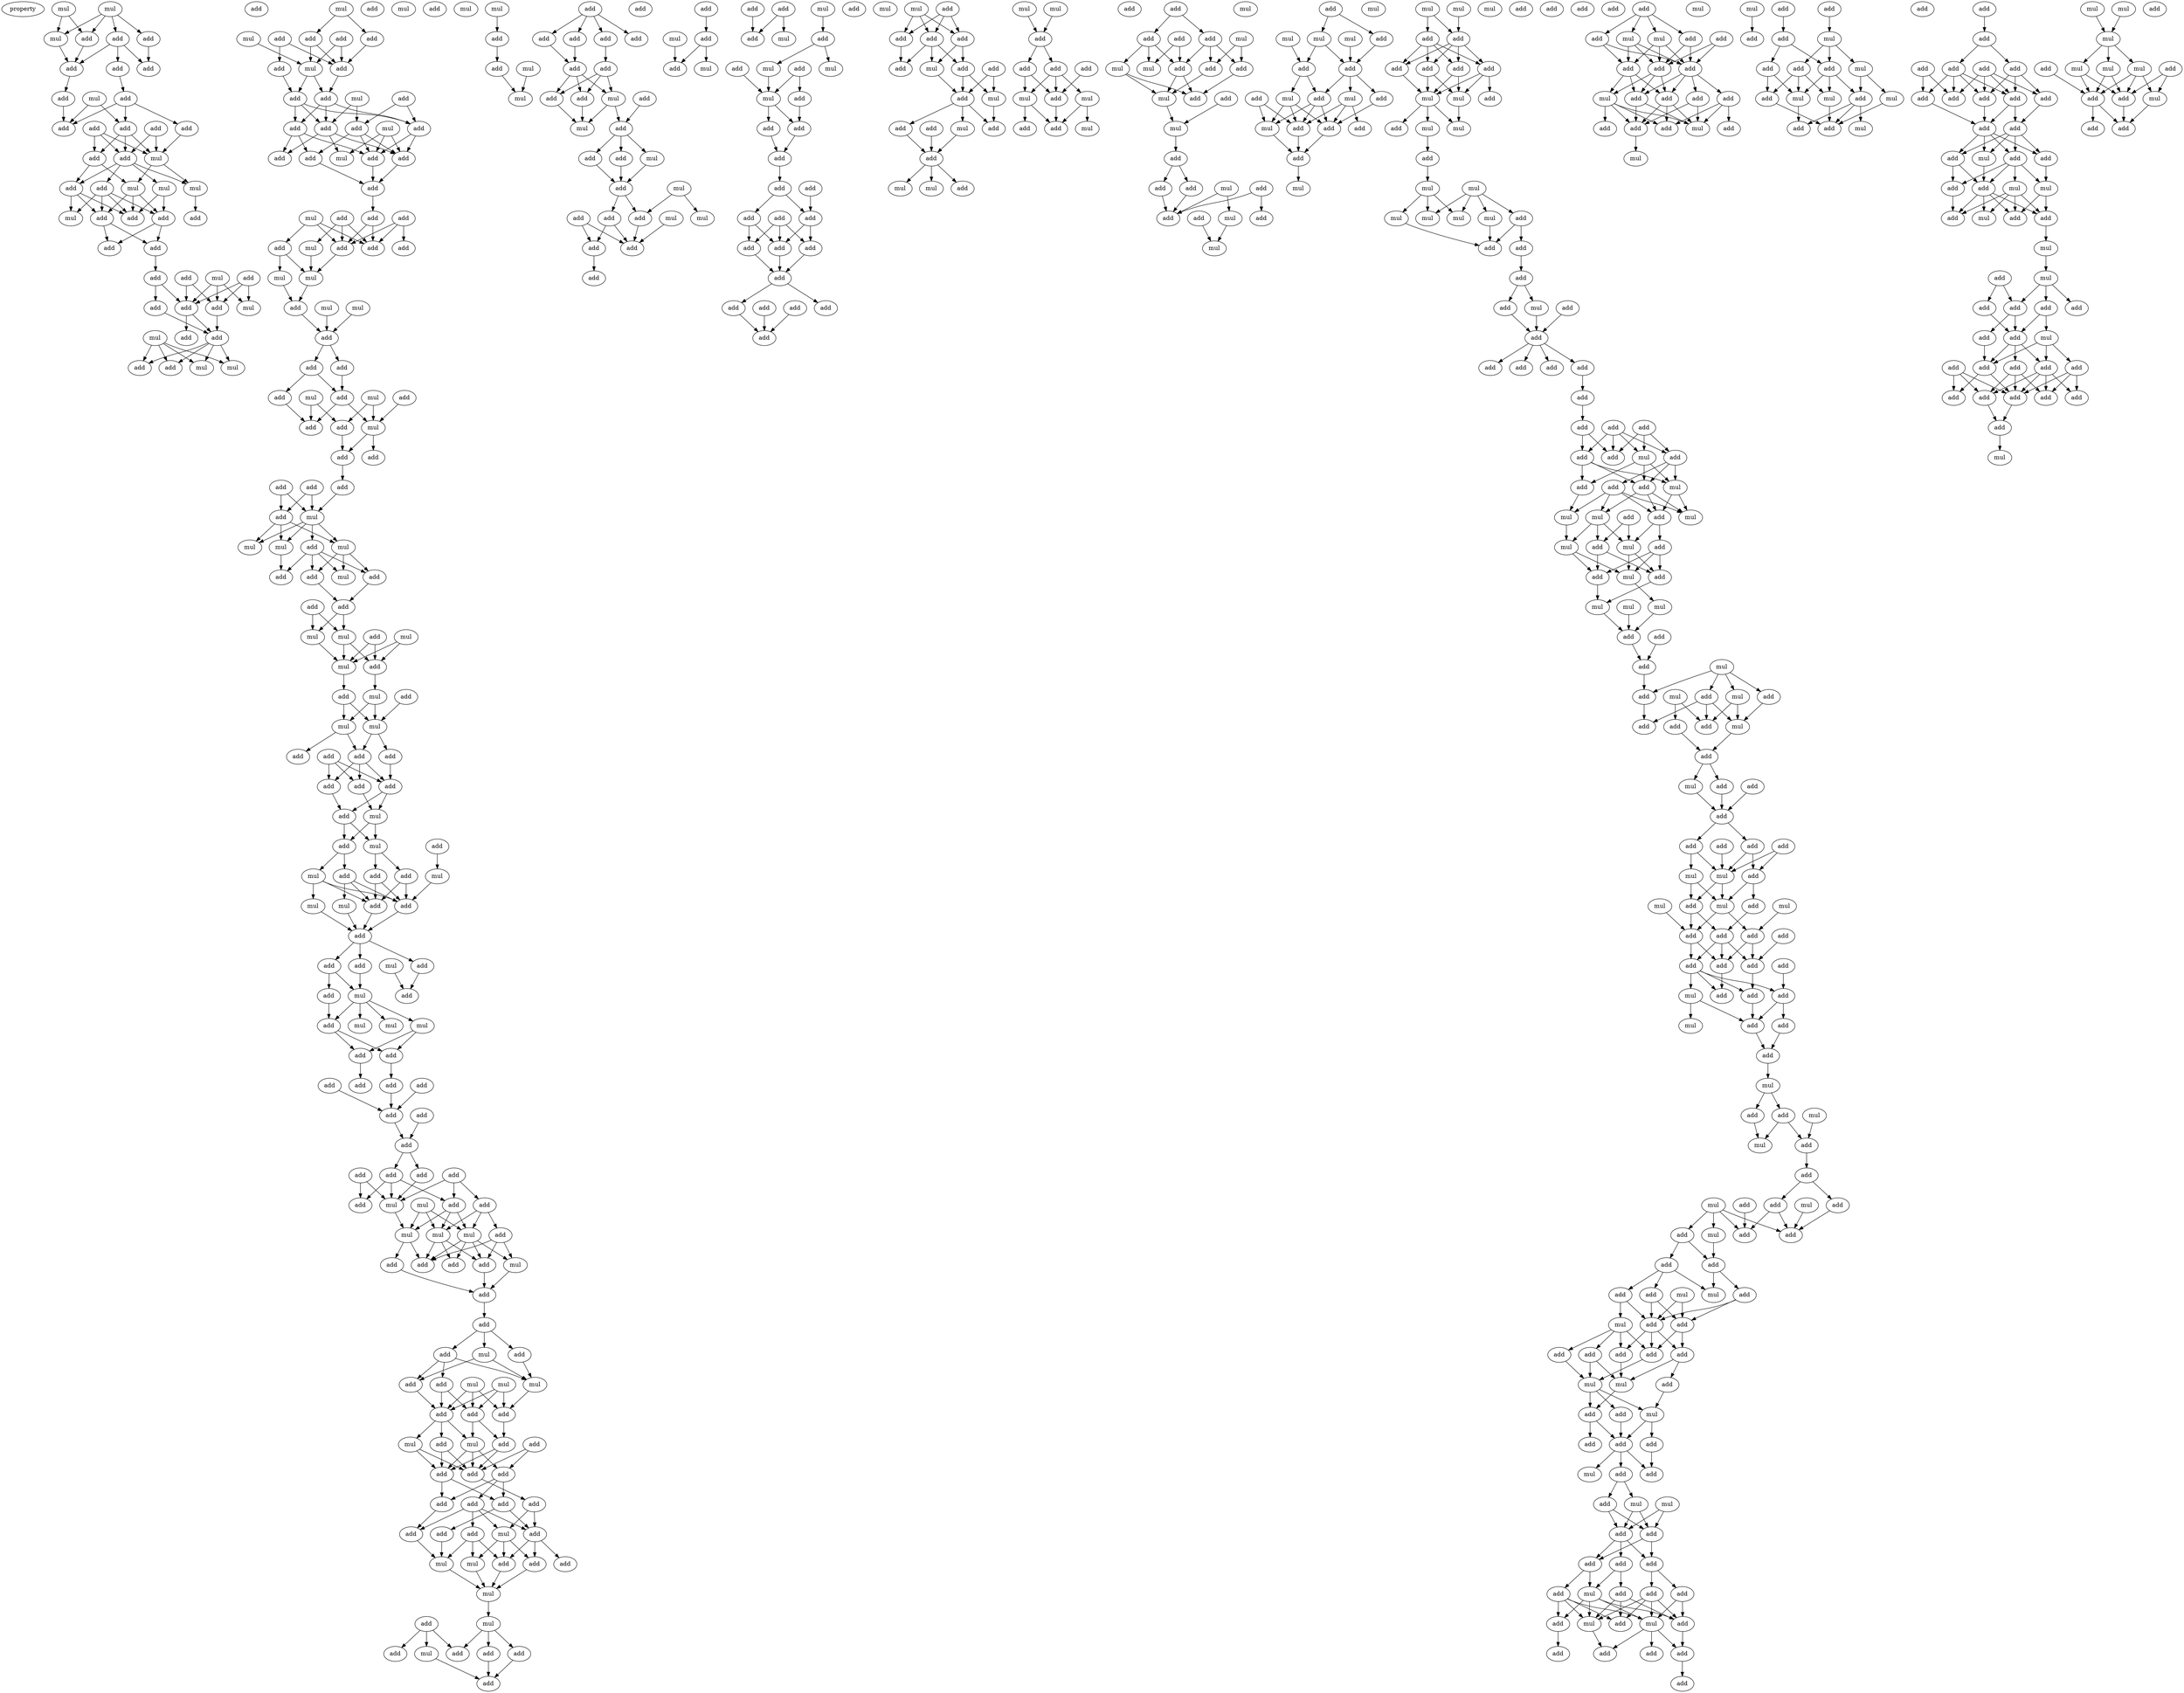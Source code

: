 digraph {
    node [fontcolor=black]
    property [mul=2,lf=1.4]
    0 [ label = mul ];
    1 [ label = mul ];
    2 [ label = add ];
    3 [ label = add ];
    4 [ label = mul ];
    5 [ label = add ];
    6 [ label = add ];
    7 [ label = add ];
    8 [ label = add ];
    9 [ label = add ];
    10 [ label = mul ];
    11 [ label = add ];
    12 [ label = add ];
    13 [ label = add ];
    14 [ label = add ];
    15 [ label = add ];
    16 [ label = add ];
    17 [ label = add ];
    18 [ label = mul ];
    19 [ label = add ];
    20 [ label = add ];
    21 [ label = mul ];
    22 [ label = mul ];
    23 [ label = mul ];
    24 [ label = add ];
    25 [ label = add ];
    26 [ label = add ];
    27 [ label = add ];
    28 [ label = mul ];
    29 [ label = add ];
    30 [ label = add ];
    31 [ label = add ];
    32 [ label = add ];
    33 [ label = add ];
    34 [ label = add ];
    35 [ label = add ];
    36 [ label = mul ];
    37 [ label = add ];
    38 [ label = add ];
    39 [ label = mul ];
    40 [ label = add ];
    41 [ label = mul ];
    42 [ label = add ];
    43 [ label = add ];
    44 [ label = mul ];
    45 [ label = add ];
    46 [ label = add ];
    47 [ label = mul ];
    48 [ label = mul ];
    49 [ label = mul ];
    50 [ label = add ];
    51 [ label = add ];
    52 [ label = add ];
    53 [ label = add ];
    54 [ label = add ];
    55 [ label = add ];
    56 [ label = mul ];
    57 [ label = add ];
    58 [ label = add ];
    59 [ label = mul ];
    60 [ label = add ];
    61 [ label = add ];
    62 [ label = add ];
    63 [ label = mul ];
    64 [ label = add ];
    65 [ label = add ];
    66 [ label = mul ];
    67 [ label = add ];
    68 [ label = add ];
    69 [ label = add ];
    70 [ label = add ];
    71 [ label = add ];
    72 [ label = mul ];
    73 [ label = add ];
    74 [ label = add ];
    75 [ label = add ];
    76 [ label = add ];
    77 [ label = add ];
    78 [ label = mul ];
    79 [ label = add ];
    80 [ label = add ];
    81 [ label = mul ];
    82 [ label = mul ];
    83 [ label = add ];
    84 [ label = add ];
    85 [ label = mul ];
    86 [ label = mul ];
    87 [ label = add ];
    88 [ label = add ];
    89 [ label = add ];
    90 [ label = add ];
    91 [ label = add ];
    92 [ label = mul ];
    93 [ label = add ];
    94 [ label = mul ];
    95 [ label = add ];
    96 [ label = add ];
    97 [ label = mul ];
    98 [ label = add ];
    99 [ label = add ];
    100 [ label = add ];
    101 [ label = add ];
    102 [ label = add ];
    103 [ label = add ];
    104 [ label = mul ];
    105 [ label = mul ];
    106 [ label = add ];
    107 [ label = mul ];
    108 [ label = mul ];
    109 [ label = add ];
    110 [ label = mul ];
    111 [ label = add ];
    112 [ label = add ];
    113 [ label = add ];
    114 [ label = mul ];
    115 [ label = add ];
    116 [ label = mul ];
    117 [ label = add ];
    118 [ label = mul ];
    119 [ label = mul ];
    120 [ label = mul ];
    121 [ label = add ];
    122 [ label = mul ];
    123 [ label = add ];
    124 [ label = add ];
    125 [ label = add ];
    126 [ label = mul ];
    127 [ label = mul ];
    128 [ label = add ];
    129 [ label = add ];
    130 [ label = add ];
    131 [ label = add ];
    132 [ label = add ];
    133 [ label = add ];
    134 [ label = add ];
    135 [ label = mul ];
    136 [ label = add ];
    137 [ label = add ];
    138 [ label = mul ];
    139 [ label = add ];
    140 [ label = add ];
    141 [ label = mul ];
    142 [ label = add ];
    143 [ label = mul ];
    144 [ label = add ];
    145 [ label = add ];
    146 [ label = mul ];
    147 [ label = add ];
    148 [ label = mul ];
    149 [ label = add ];
    150 [ label = mul ];
    151 [ label = add ];
    152 [ label = add ];
    153 [ label = add ];
    154 [ label = add ];
    155 [ label = add ];
    156 [ label = mul ];
    157 [ label = add ];
    158 [ label = mul ];
    159 [ label = mul ];
    160 [ label = mul ];
    161 [ label = add ];
    162 [ label = add ];
    163 [ label = add ];
    164 [ label = add ];
    165 [ label = add ];
    166 [ label = add ];
    167 [ label = add ];
    168 [ label = add ];
    169 [ label = add ];
    170 [ label = add ];
    171 [ label = add ];
    172 [ label = add ];
    173 [ label = add ];
    174 [ label = add ];
    175 [ label = mul ];
    176 [ label = mul ];
    177 [ label = add ];
    178 [ label = add ];
    179 [ label = mul ];
    180 [ label = add ];
    181 [ label = mul ];
    182 [ label = mul ];
    183 [ label = add ];
    184 [ label = add ];
    185 [ label = mul ];
    186 [ label = add ];
    187 [ label = add ];
    188 [ label = mul ];
    189 [ label = add ];
    190 [ label = add ];
    191 [ label = add ];
    192 [ label = add ];
    193 [ label = mul ];
    194 [ label = add ];
    195 [ label = mul ];
    196 [ label = add ];
    197 [ label = mul ];
    198 [ label = mul ];
    199 [ label = add ];
    200 [ label = add ];
    201 [ label = add ];
    202 [ label = add ];
    203 [ label = mul ];
    204 [ label = mul ];
    205 [ label = add ];
    206 [ label = add ];
    207 [ label = add ];
    208 [ label = add ];
    209 [ label = add ];
    210 [ label = add ];
    211 [ label = add ];
    212 [ label = add ];
    213 [ label = add ];
    214 [ label = add ];
    215 [ label = mul ];
    216 [ label = add ];
    217 [ label = add ];
    218 [ label = add ];
    219 [ label = add ];
    220 [ label = add ];
    221 [ label = mul ];
    222 [ label = add ];
    223 [ label = mul ];
    224 [ label = mul ];
    225 [ label = mul ];
    226 [ label = add ];
    227 [ label = add ];
    228 [ label = mul ];
    229 [ label = add ];
    230 [ label = add ];
    231 [ label = add ];
    232 [ label = add ];
    233 [ label = mul ];
    234 [ label = add ];
    235 [ label = mul ];
    236 [ label = add ];
    237 [ label = mul ];
    238 [ label = add ];
    239 [ label = add ];
    240 [ label = add ];
    241 [ label = add ];
    242 [ label = add ];
    243 [ label = add ];
    244 [ label = add ];
    245 [ label = add ];
    246 [ label = add ];
    247 [ label = add ];
    248 [ label = add ];
    249 [ label = mul ];
    250 [ label = add ];
    251 [ label = mul ];
    252 [ label = add ];
    253 [ label = add ];
    254 [ label = mul ];
    255 [ label = mul ];
    256 [ label = add ];
    257 [ label = add ];
    258 [ label = add ];
    259 [ label = add ];
    260 [ label = mul ];
    261 [ label = mul ];
    262 [ label = add ];
    263 [ label = add ];
    264 [ label = add ];
    265 [ label = add ];
    266 [ label = add ];
    267 [ label = add ];
    268 [ label = add ];
    269 [ label = mul ];
    270 [ label = mul ];
    271 [ label = add ];
    272 [ label = add ];
    273 [ label = mul ];
    274 [ label = mul ];
    275 [ label = add ];
    276 [ label = add ];
    277 [ label = mul ];
    278 [ label = mul ];
    279 [ label = add ];
    280 [ label = mul ];
    281 [ label = add ];
    282 [ label = add ];
    283 [ label = add ];
    284 [ label = add ];
    285 [ label = add ];
    286 [ label = add ];
    287 [ label = add ];
    288 [ label = add ];
    289 [ label = add ];
    290 [ label = add ];
    291 [ label = add ];
    292 [ label = add ];
    293 [ label = add ];
    294 [ label = add ];
    295 [ label = mul ];
    296 [ label = add ];
    297 [ label = add ];
    298 [ label = add ];
    299 [ label = add ];
    300 [ label = add ];
    301 [ label = mul ];
    302 [ label = add ];
    303 [ label = add ];
    304 [ label = add ];
    305 [ label = add ];
    306 [ label = add ];
    307 [ label = add ];
    308 [ label = mul ];
    309 [ label = add ];
    310 [ label = add ];
    311 [ label = mul ];
    312 [ label = add ];
    313 [ label = add ];
    314 [ label = mul ];
    315 [ label = add ];
    316 [ label = add ];
    317 [ label = mul ];
    318 [ label = mul ];
    319 [ label = mul ];
    320 [ label = mul ];
    321 [ label = add ];
    322 [ label = add ];
    323 [ label = add ];
    324 [ label = add ];
    325 [ label = add ];
    326 [ label = add ];
    327 [ label = add ];
    328 [ label = mul ];
    329 [ label = mul ];
    330 [ label = add ];
    331 [ label = add ];
    332 [ label = mul ];
    333 [ label = add ];
    334 [ label = add ];
    335 [ label = mul ];
    336 [ label = add ];
    337 [ label = add ];
    338 [ label = mul ];
    339 [ label = add ];
    340 [ label = add ];
    341 [ label = add ];
    342 [ label = mul ];
    343 [ label = mul ];
    344 [ label = add ];
    345 [ label = add ];
    346 [ label = mul ];
    347 [ label = add ];
    348 [ label = mul ];
    349 [ label = add ];
    350 [ label = add ];
    351 [ label = add ];
    352 [ label = add ];
    353 [ label = add ];
    354 [ label = add ];
    355 [ label = mul ];
    356 [ label = mul ];
    357 [ label = mul ];
    358 [ label = add ];
    359 [ label = mul ];
    360 [ label = mul ];
    361 [ label = add ];
    362 [ label = mul ];
    363 [ label = add ];
    364 [ label = add ];
    365 [ label = add ];
    366 [ label = mul ];
    367 [ label = mul ];
    368 [ label = add ];
    369 [ label = add ];
    370 [ label = add ];
    371 [ label = mul ];
    372 [ label = add ];
    373 [ label = add ];
    374 [ label = mul ];
    375 [ label = add ];
    376 [ label = mul ];
    377 [ label = mul ];
    378 [ label = mul ];
    379 [ label = add ];
    380 [ label = add ];
    381 [ label = add ];
    382 [ label = add ];
    383 [ label = add ];
    384 [ label = add ];
    385 [ label = mul ];
    386 [ label = add ];
    387 [ label = mul ];
    388 [ label = mul ];
    389 [ label = mul ];
    390 [ label = add ];
    391 [ label = mul ];
    392 [ label = add ];
    393 [ label = mul ];
    394 [ label = mul ];
    395 [ label = mul ];
    396 [ label = add ];
    397 [ label = mul ];
    398 [ label = mul ];
    399 [ label = mul ];
    400 [ label = add ];
    401 [ label = add ];
    402 [ label = add ];
    403 [ label = mul ];
    404 [ label = add ];
    405 [ label = add ];
    406 [ label = add ];
    407 [ label = add ];
    408 [ label = add ];
    409 [ label = add ];
    410 [ label = add ];
    411 [ label = add ];
    412 [ label = add ];
    413 [ label = add ];
    414 [ label = add ];
    415 [ label = add ];
    416 [ label = mul ];
    417 [ label = add ];
    418 [ label = add ];
    419 [ label = add ];
    420 [ label = add ];
    421 [ label = mul ];
    422 [ label = add ];
    423 [ label = add ];
    424 [ label = add ];
    425 [ label = add ];
    426 [ label = mul ];
    427 [ label = mul ];
    428 [ label = mul ];
    429 [ label = add ];
    430 [ label = add ];
    431 [ label = mul ];
    432 [ label = mul ];
    433 [ label = add ];
    434 [ label = add ];
    435 [ label = mul ];
    436 [ label = mul ];
    437 [ label = mul ];
    438 [ label = mul ];
    439 [ label = add ];
    440 [ label = add ];
    441 [ label = mul ];
    442 [ label = add ];
    443 [ label = mul ];
    444 [ label = add ];
    445 [ label = mul ];
    446 [ label = add ];
    447 [ label = add ];
    448 [ label = add ];
    449 [ label = add ];
    450 [ label = add ];
    451 [ label = add ];
    452 [ label = mul ];
    453 [ label = add ];
    454 [ label = add ];
    455 [ label = mul ];
    456 [ label = add ];
    457 [ label = add ];
    458 [ label = add ];
    459 [ label = add ];
    460 [ label = add ];
    461 [ label = add ];
    462 [ label = add ];
    463 [ label = add ];
    464 [ label = mul ];
    465 [ label = mul ];
    466 [ label = mul ];
    467 [ label = mul ];
    468 [ label = mul ];
    469 [ label = add ];
    470 [ label = add ];
    471 [ label = add ];
    472 [ label = add ];
    473 [ label = add ];
    474 [ label = add ];
    475 [ label = add ];
    476 [ label = add ];
    477 [ label = add ];
    478 [ label = add ];
    479 [ label = add ];
    480 [ label = add ];
    481 [ label = add ];
    482 [ label = mul ];
    483 [ label = mul ];
    484 [ label = add ];
    485 [ label = add ];
    486 [ label = add ];
    487 [ label = add ];
    488 [ label = mul ];
    489 [ label = mul ];
    490 [ label = add ];
    491 [ label = add ];
    492 [ label = mul ];
    493 [ label = add ];
    494 [ label = add ];
    495 [ label = mul ];
    496 [ label = add ];
    497 [ label = add ];
    498 [ label = mul ];
    499 [ label = add ];
    500 [ label = mul ];
    501 [ label = add ];
    502 [ label = add ];
    503 [ label = add ];
    504 [ label = add ];
    505 [ label = add ];
    506 [ label = add ];
    507 [ label = mul ];
    508 [ label = mul ];
    509 [ label = add ];
    510 [ label = add ];
    511 [ label = mul ];
    512 [ label = add ];
    513 [ label = add ];
    514 [ label = add ];
    515 [ label = add ];
    516 [ label = add ];
    517 [ label = add ];
    518 [ label = add ];
    519 [ label = mul ];
    520 [ label = mul ];
    521 [ label = add ];
    522 [ label = mul ];
    523 [ label = add ];
    524 [ label = add ];
    525 [ label = add ];
    526 [ label = add ];
    527 [ label = add ];
    528 [ label = mul ];
    529 [ label = add ];
    530 [ label = add ];
    531 [ label = add ];
    532 [ label = mul ];
    533 [ label = mul ];
    534 [ label = add ];
    535 [ label = add ];
    536 [ label = add ];
    537 [ label = add ];
    538 [ label = add ];
    539 [ label = add ];
    540 [ label = mul ];
    541 [ label = add ];
    542 [ label = add ];
    543 [ label = add ];
    544 [ label = add ];
    545 [ label = mul ];
    546 [ label = add ];
    547 [ label = mul ];
    548 [ label = add ];
    549 [ label = add ];
    550 [ label = add ];
    551 [ label = add ];
    552 [ label = add ];
    553 [ label = add ];
    554 [ label = add ];
    555 [ label = add ];
    556 [ label = mul ];
    557 [ label = add ];
    558 [ label = mul ];
    559 [ label = add ];
    560 [ label = add ];
    561 [ label = add ];
    562 [ label = add ];
    563 [ label = mul ];
    564 [ label = add ];
    565 [ label = add ];
    566 [ label = add ];
    567 [ label = add ];
    568 [ label = add ];
    569 [ label = add ];
    570 [ label = mul ];
    571 [ label = add ];
    572 [ label = add ];
    573 [ label = mul ];
    574 [ label = mul ];
    575 [ label = mul ];
    576 [ label = add ];
    577 [ label = add ];
    578 [ label = add ];
    579 [ label = add ];
    580 [ label = mul ];
    581 [ label = add ];
    582 [ label = add ];
    583 [ label = add ];
    584 [ label = add ];
    585 [ label = mul ];
    586 [ label = mul ];
    587 [ label = add ];
    588 [ label = add ];
    589 [ label = mul ];
    590 [ label = mul ];
    591 [ label = add ];
    592 [ label = add ];
    593 [ label = mul ];
    594 [ label = add ];
    595 [ label = add ];
    596 [ label = add ];
    597 [ label = add ];
    598 [ label = add ];
    599 [ label = add ];
    600 [ label = add ];
    601 [ label = add ];
    602 [ label = add ];
    603 [ label = add ];
    604 [ label = add ];
    605 [ label = add ];
    606 [ label = add ];
    607 [ label = mul ];
    608 [ label = add ];
    609 [ label = add ];
    610 [ label = add ];
    611 [ label = add ];
    612 [ label = mul ];
    613 [ label = add ];
    614 [ label = mul ];
    615 [ label = mul ];
    616 [ label = add ];
    617 [ label = add ];
    618 [ label = add ];
    619 [ label = mul ];
    620 [ label = mul ];
    621 [ label = add ];
    622 [ label = add ];
    623 [ label = add ];
    624 [ label = add ];
    625 [ label = add ];
    626 [ label = add ];
    627 [ label = add ];
    628 [ label = mul ];
    629 [ label = add ];
    630 [ label = add ];
    631 [ label = add ];
    632 [ label = add ];
    633 [ label = add ];
    634 [ label = add ];
    635 [ label = add ];
    636 [ label = add ];
    637 [ label = add ];
    638 [ label = add ];
    639 [ label = add ];
    640 [ label = mul ];
    641 [ label = add ];
    642 [ label = mul ];
    643 [ label = mul ];
    644 [ label = mul ];
    645 [ label = mul ];
    646 [ label = mul ];
    647 [ label = add ];
    648 [ label = mul ];
    649 [ label = add ];
    650 [ label = mul ];
    651 [ label = add ];
    652 [ label = add ];
    653 [ label = add ];
    654 [ label = add ];
    0 -> 2 [ name = 0 ];
    0 -> 3 [ name = 1 ];
    0 -> 4 [ name = 2 ];
    0 -> 5 [ name = 3 ];
    1 -> 2 [ name = 4 ];
    1 -> 4 [ name = 5 ];
    2 -> 6 [ name = 6 ];
    3 -> 6 [ name = 7 ];
    3 -> 7 [ name = 8 ];
    3 -> 8 [ name = 9 ];
    4 -> 6 [ name = 10 ];
    5 -> 7 [ name = 11 ];
    6 -> 11 [ name = 12 ];
    8 -> 12 [ name = 13 ];
    10 -> 14 [ name = 14 ];
    10 -> 15 [ name = 15 ];
    11 -> 15 [ name = 16 ];
    12 -> 14 [ name = 17 ];
    12 -> 15 [ name = 18 ];
    12 -> 16 [ name = 19 ];
    13 -> 18 [ name = 20 ];
    13 -> 19 [ name = 21 ];
    13 -> 20 [ name = 22 ];
    14 -> 18 [ name = 23 ];
    14 -> 19 [ name = 24 ];
    14 -> 20 [ name = 25 ];
    16 -> 18 [ name = 26 ];
    17 -> 18 [ name = 27 ];
    17 -> 19 [ name = 28 ];
    18 -> 22 [ name = 29 ];
    18 -> 23 [ name = 30 ];
    19 -> 21 [ name = 31 ];
    19 -> 23 [ name = 32 ];
    19 -> 24 [ name = 33 ];
    19 -> 25 [ name = 34 ];
    20 -> 22 [ name = 35 ];
    20 -> 25 [ name = 36 ];
    21 -> 27 [ name = 37 ];
    21 -> 29 [ name = 38 ];
    22 -> 27 [ name = 39 ];
    22 -> 29 [ name = 40 ];
    22 -> 30 [ name = 41 ];
    23 -> 26 [ name = 42 ];
    24 -> 27 [ name = 43 ];
    24 -> 28 [ name = 44 ];
    24 -> 29 [ name = 45 ];
    24 -> 30 [ name = 46 ];
    25 -> 27 [ name = 47 ];
    25 -> 28 [ name = 48 ];
    25 -> 30 [ name = 49 ];
    29 -> 31 [ name = 50 ];
    29 -> 32 [ name = 51 ];
    30 -> 31 [ name = 52 ];
    30 -> 32 [ name = 53 ];
    31 -> 35 [ name = 54 ];
    33 -> 37 [ name = 55 ];
    33 -> 40 [ name = 56 ];
    34 -> 37 [ name = 57 ];
    34 -> 39 [ name = 58 ];
    34 -> 40 [ name = 59 ];
    35 -> 37 [ name = 60 ];
    35 -> 38 [ name = 61 ];
    36 -> 37 [ name = 62 ];
    36 -> 39 [ name = 63 ];
    36 -> 40 [ name = 64 ];
    37 -> 42 [ name = 65 ];
    37 -> 43 [ name = 66 ];
    38 -> 42 [ name = 67 ];
    40 -> 42 [ name = 68 ];
    41 -> 44 [ name = 69 ];
    41 -> 45 [ name = 70 ];
    41 -> 46 [ name = 71 ];
    41 -> 47 [ name = 72 ];
    42 -> 44 [ name = 73 ];
    42 -> 45 [ name = 74 ];
    42 -> 46 [ name = 75 ];
    42 -> 47 [ name = 76 ];
    48 -> 51 [ name = 77 ];
    48 -> 52 [ name = 78 ];
    49 -> 56 [ name = 79 ];
    50 -> 54 [ name = 80 ];
    50 -> 55 [ name = 81 ];
    51 -> 54 [ name = 82 ];
    51 -> 56 [ name = 83 ];
    52 -> 54 [ name = 84 ];
    53 -> 54 [ name = 85 ];
    53 -> 56 [ name = 86 ];
    54 -> 57 [ name = 87 ];
    55 -> 58 [ name = 88 ];
    56 -> 57 [ name = 89 ];
    56 -> 58 [ name = 90 ];
    57 -> 62 [ name = 91 ];
    57 -> 64 [ name = 92 ];
    57 -> 65 [ name = 93 ];
    58 -> 62 [ name = 94 ];
    58 -> 64 [ name = 95 ];
    58 -> 65 [ name = 96 ];
    59 -> 61 [ name = 97 ];
    59 -> 64 [ name = 98 ];
    60 -> 61 [ name = 99 ];
    60 -> 65 [ name = 100 ];
    61 -> 68 [ name = 101 ];
    61 -> 69 [ name = 102 ];
    61 -> 70 [ name = 103 ];
    62 -> 67 [ name = 104 ];
    62 -> 68 [ name = 105 ];
    62 -> 70 [ name = 106 ];
    63 -> 66 [ name = 107 ];
    63 -> 68 [ name = 108 ];
    63 -> 69 [ name = 109 ];
    64 -> 66 [ name = 110 ];
    64 -> 67 [ name = 111 ];
    64 -> 69 [ name = 112 ];
    65 -> 68 [ name = 113 ];
    65 -> 69 [ name = 114 ];
    68 -> 71 [ name = 115 ];
    69 -> 71 [ name = 116 ];
    70 -> 71 [ name = 117 ];
    71 -> 75 [ name = 118 ];
    72 -> 76 [ name = 119 ];
    72 -> 77 [ name = 120 ];
    72 -> 79 [ name = 121 ];
    73 -> 76 [ name = 122 ];
    73 -> 77 [ name = 123 ];
    73 -> 78 [ name = 124 ];
    74 -> 76 [ name = 125 ];
    74 -> 77 [ name = 126 ];
    74 -> 80 [ name = 127 ];
    75 -> 76 [ name = 128 ];
    75 -> 77 [ name = 129 ];
    77 -> 81 [ name = 130 ];
    78 -> 81 [ name = 131 ];
    79 -> 81 [ name = 132 ];
    79 -> 82 [ name = 133 ];
    81 -> 84 [ name = 134 ];
    82 -> 84 [ name = 135 ];
    84 -> 87 [ name = 136 ];
    85 -> 87 [ name = 137 ];
    86 -> 87 [ name = 138 ];
    87 -> 88 [ name = 139 ];
    87 -> 89 [ name = 140 ];
    88 -> 90 [ name = 141 ];
    88 -> 91 [ name = 142 ];
    89 -> 91 [ name = 143 ];
    90 -> 95 [ name = 144 ];
    91 -> 95 [ name = 145 ];
    91 -> 97 [ name = 146 ];
    92 -> 96 [ name = 147 ];
    92 -> 97 [ name = 148 ];
    93 -> 97 [ name = 149 ];
    94 -> 95 [ name = 150 ];
    94 -> 96 [ name = 151 ];
    96 -> 99 [ name = 152 ];
    97 -> 98 [ name = 153 ];
    97 -> 99 [ name = 154 ];
    99 -> 102 [ name = 155 ];
    100 -> 103 [ name = 156 ];
    100 -> 104 [ name = 157 ];
    101 -> 103 [ name = 158 ];
    101 -> 104 [ name = 159 ];
    102 -> 104 [ name = 160 ];
    103 -> 105 [ name = 161 ];
    103 -> 107 [ name = 162 ];
    103 -> 108 [ name = 163 ];
    104 -> 105 [ name = 164 ];
    104 -> 106 [ name = 165 ];
    104 -> 107 [ name = 166 ];
    104 -> 108 [ name = 167 ];
    105 -> 110 [ name = 168 ];
    105 -> 111 [ name = 169 ];
    105 -> 112 [ name = 170 ];
    106 -> 109 [ name = 171 ];
    106 -> 110 [ name = 172 ];
    106 -> 111 [ name = 173 ];
    106 -> 112 [ name = 174 ];
    108 -> 109 [ name = 175 ];
    111 -> 113 [ name = 176 ];
    112 -> 113 [ name = 177 ];
    113 -> 116 [ name = 178 ];
    113 -> 118 [ name = 179 ];
    115 -> 116 [ name = 180 ];
    115 -> 118 [ name = 181 ];
    116 -> 120 [ name = 182 ];
    116 -> 121 [ name = 183 ];
    117 -> 120 [ name = 184 ];
    117 -> 121 [ name = 185 ];
    118 -> 120 [ name = 186 ];
    119 -> 120 [ name = 187 ];
    119 -> 121 [ name = 188 ];
    120 -> 125 [ name = 189 ];
    121 -> 122 [ name = 190 ];
    122 -> 126 [ name = 191 ];
    122 -> 127 [ name = 192 ];
    124 -> 126 [ name = 193 ];
    125 -> 126 [ name = 194 ];
    125 -> 127 [ name = 195 ];
    126 -> 128 [ name = 196 ];
    126 -> 130 [ name = 197 ];
    127 -> 129 [ name = 198 ];
    127 -> 130 [ name = 199 ];
    128 -> 132 [ name = 200 ];
    130 -> 132 [ name = 201 ];
    130 -> 133 [ name = 202 ];
    130 -> 134 [ name = 203 ];
    131 -> 132 [ name = 204 ];
    131 -> 133 [ name = 205 ];
    131 -> 134 [ name = 206 ];
    132 -> 135 [ name = 207 ];
    132 -> 136 [ name = 208 ];
    133 -> 136 [ name = 209 ];
    134 -> 135 [ name = 210 ];
    135 -> 138 [ name = 211 ];
    135 -> 139 [ name = 212 ];
    136 -> 138 [ name = 213 ];
    136 -> 139 [ name = 214 ];
    137 -> 141 [ name = 215 ];
    138 -> 142 [ name = 216 ];
    138 -> 144 [ name = 217 ];
    139 -> 140 [ name = 218 ];
    139 -> 143 [ name = 219 ];
    140 -> 145 [ name = 220 ];
    140 -> 146 [ name = 221 ];
    140 -> 147 [ name = 222 ];
    141 -> 145 [ name = 223 ];
    142 -> 145 [ name = 224 ];
    142 -> 147 [ name = 225 ];
    143 -> 145 [ name = 226 ];
    143 -> 147 [ name = 227 ];
    143 -> 148 [ name = 228 ];
    144 -> 145 [ name = 229 ];
    144 -> 147 [ name = 230 ];
    145 -> 149 [ name = 231 ];
    146 -> 149 [ name = 232 ];
    147 -> 149 [ name = 233 ];
    148 -> 149 [ name = 234 ];
    149 -> 151 [ name = 235 ];
    149 -> 152 [ name = 236 ];
    149 -> 153 [ name = 237 ];
    150 -> 154 [ name = 238 ];
    151 -> 156 [ name = 239 ];
    152 -> 154 [ name = 240 ];
    153 -> 155 [ name = 241 ];
    153 -> 156 [ name = 242 ];
    155 -> 157 [ name = 243 ];
    156 -> 157 [ name = 244 ];
    156 -> 158 [ name = 245 ];
    156 -> 159 [ name = 246 ];
    156 -> 160 [ name = 247 ];
    157 -> 161 [ name = 248 ];
    157 -> 162 [ name = 249 ];
    158 -> 161 [ name = 250 ];
    158 -> 162 [ name = 251 ];
    161 -> 164 [ name = 252 ];
    162 -> 165 [ name = 253 ];
    163 -> 168 [ name = 254 ];
    164 -> 168 [ name = 255 ];
    166 -> 168 [ name = 256 ];
    167 -> 169 [ name = 257 ];
    168 -> 169 [ name = 258 ];
    169 -> 171 [ name = 259 ];
    169 -> 173 [ name = 260 ];
    170 -> 174 [ name = 261 ];
    170 -> 176 [ name = 262 ];
    171 -> 176 [ name = 263 ];
    172 -> 176 [ name = 264 ];
    172 -> 177 [ name = 265 ];
    172 -> 178 [ name = 266 ];
    173 -> 174 [ name = 267 ];
    173 -> 176 [ name = 268 ];
    173 -> 177 [ name = 269 ];
    175 -> 179 [ name = 270 ];
    175 -> 181 [ name = 271 ];
    175 -> 182 [ name = 272 ];
    176 -> 182 [ name = 273 ];
    177 -> 179 [ name = 274 ];
    177 -> 181 [ name = 275 ];
    177 -> 182 [ name = 276 ];
    178 -> 179 [ name = 277 ];
    178 -> 180 [ name = 278 ];
    178 -> 181 [ name = 279 ];
    179 -> 184 [ name = 280 ];
    179 -> 185 [ name = 281 ];
    179 -> 186 [ name = 282 ];
    179 -> 187 [ name = 283 ];
    180 -> 185 [ name = 284 ];
    180 -> 186 [ name = 285 ];
    180 -> 187 [ name = 286 ];
    181 -> 184 [ name = 287 ];
    181 -> 186 [ name = 288 ];
    181 -> 187 [ name = 289 ];
    182 -> 183 [ name = 290 ];
    182 -> 187 [ name = 291 ];
    183 -> 189 [ name = 292 ];
    185 -> 189 [ name = 293 ];
    186 -> 189 [ name = 294 ];
    189 -> 190 [ name = 295 ];
    190 -> 191 [ name = 296 ];
    190 -> 192 [ name = 297 ];
    190 -> 193 [ name = 298 ];
    191 -> 195 [ name = 299 ];
    192 -> 194 [ name = 300 ];
    192 -> 195 [ name = 301 ];
    192 -> 196 [ name = 302 ];
    193 -> 194 [ name = 303 ];
    193 -> 195 [ name = 304 ];
    194 -> 199 [ name = 305 ];
    195 -> 200 [ name = 306 ];
    196 -> 199 [ name = 307 ];
    196 -> 201 [ name = 308 ];
    197 -> 199 [ name = 309 ];
    197 -> 200 [ name = 310 ];
    197 -> 201 [ name = 311 ];
    198 -> 199 [ name = 312 ];
    198 -> 200 [ name = 313 ];
    198 -> 201 [ name = 314 ];
    199 -> 203 [ name = 315 ];
    199 -> 204 [ name = 316 ];
    199 -> 205 [ name = 317 ];
    200 -> 206 [ name = 318 ];
    201 -> 204 [ name = 319 ];
    201 -> 206 [ name = 320 ];
    202 -> 208 [ name = 321 ];
    202 -> 209 [ name = 322 ];
    203 -> 207 [ name = 323 ];
    203 -> 208 [ name = 324 ];
    204 -> 207 [ name = 325 ];
    204 -> 208 [ name = 326 ];
    204 -> 209 [ name = 327 ];
    205 -> 207 [ name = 328 ];
    205 -> 208 [ name = 329 ];
    206 -> 207 [ name = 330 ];
    206 -> 208 [ name = 331 ];
    207 -> 210 [ name = 332 ];
    207 -> 212 [ name = 333 ];
    208 -> 211 [ name = 334 ];
    209 -> 210 [ name = 335 ];
    209 -> 212 [ name = 336 ];
    209 -> 213 [ name = 337 ];
    210 -> 217 [ name = 338 ];
    211 -> 215 [ name = 339 ];
    211 -> 216 [ name = 340 ];
    212 -> 216 [ name = 341 ];
    212 -> 218 [ name = 342 ];
    213 -> 214 [ name = 343 ];
    213 -> 215 [ name = 344 ];
    213 -> 216 [ name = 345 ];
    213 -> 217 [ name = 346 ];
    214 -> 219 [ name = 347 ];
    214 -> 221 [ name = 348 ];
    214 -> 223 [ name = 349 ];
    215 -> 219 [ name = 350 ];
    215 -> 222 [ name = 351 ];
    215 -> 223 [ name = 352 ];
    216 -> 219 [ name = 353 ];
    216 -> 220 [ name = 354 ];
    216 -> 222 [ name = 355 ];
    217 -> 221 [ name = 356 ];
    218 -> 221 [ name = 357 ];
    219 -> 224 [ name = 358 ];
    221 -> 224 [ name = 359 ];
    222 -> 224 [ name = 360 ];
    223 -> 224 [ name = 361 ];
    224 -> 225 [ name = 362 ];
    225 -> 227 [ name = 363 ];
    225 -> 229 [ name = 364 ];
    225 -> 230 [ name = 365 ];
    226 -> 228 [ name = 366 ];
    226 -> 229 [ name = 367 ];
    226 -> 231 [ name = 368 ];
    227 -> 232 [ name = 369 ];
    228 -> 232 [ name = 370 ];
    230 -> 232 [ name = 371 ];
    233 -> 234 [ name = 372 ];
    234 -> 236 [ name = 373 ];
    235 -> 237 [ name = 374 ];
    236 -> 237 [ name = 375 ];
    238 -> 239 [ name = 376 ];
    238 -> 240 [ name = 377 ];
    238 -> 241 [ name = 378 ];
    238 -> 242 [ name = 379 ];
    239 -> 244 [ name = 380 ];
    241 -> 245 [ name = 381 ];
    242 -> 244 [ name = 382 ];
    244 -> 246 [ name = 383 ];
    244 -> 247 [ name = 384 ];
    244 -> 249 [ name = 385 ];
    245 -> 246 [ name = 386 ];
    245 -> 247 [ name = 387 ];
    245 -> 249 [ name = 388 ];
    246 -> 251 [ name = 389 ];
    247 -> 251 [ name = 390 ];
    248 -> 250 [ name = 391 ];
    249 -> 250 [ name = 392 ];
    249 -> 251 [ name = 393 ];
    250 -> 252 [ name = 394 ];
    250 -> 253 [ name = 395 ];
    250 -> 254 [ name = 396 ];
    252 -> 256 [ name = 397 ];
    253 -> 256 [ name = 398 ];
    254 -> 256 [ name = 399 ];
    255 -> 258 [ name = 400 ];
    255 -> 260 [ name = 401 ];
    256 -> 258 [ name = 402 ];
    256 -> 259 [ name = 403 ];
    257 -> 262 [ name = 404 ];
    257 -> 263 [ name = 405 ];
    258 -> 262 [ name = 406 ];
    259 -> 262 [ name = 407 ];
    259 -> 263 [ name = 408 ];
    261 -> 262 [ name = 409 ];
    263 -> 265 [ name = 410 ];
    264 -> 268 [ name = 411 ];
    266 -> 271 [ name = 412 ];
    267 -> 270 [ name = 413 ];
    267 -> 271 [ name = 414 ];
    268 -> 272 [ name = 415 ];
    268 -> 273 [ name = 416 ];
    269 -> 272 [ name = 417 ];
    274 -> 275 [ name = 418 ];
    275 -> 277 [ name = 419 ];
    275 -> 278 [ name = 420 ];
    276 -> 280 [ name = 421 ];
    277 -> 280 [ name = 422 ];
    279 -> 280 [ name = 423 ];
    279 -> 281 [ name = 424 ];
    280 -> 282 [ name = 425 ];
    280 -> 283 [ name = 426 ];
    281 -> 283 [ name = 427 ];
    282 -> 284 [ name = 428 ];
    283 -> 284 [ name = 429 ];
    284 -> 287 [ name = 430 ];
    285 -> 290 [ name = 431 ];
    287 -> 289 [ name = 432 ];
    287 -> 290 [ name = 433 ];
    288 -> 291 [ name = 434 ];
    288 -> 292 [ name = 435 ];
    288 -> 293 [ name = 436 ];
    289 -> 291 [ name = 437 ];
    289 -> 293 [ name = 438 ];
    290 -> 292 [ name = 439 ];
    290 -> 293 [ name = 440 ];
    291 -> 294 [ name = 441 ];
    292 -> 294 [ name = 442 ];
    293 -> 294 [ name = 443 ];
    294 -> 296 [ name = 444 ];
    294 -> 297 [ name = 445 ];
    296 -> 300 [ name = 446 ];
    298 -> 300 [ name = 447 ];
    299 -> 300 [ name = 448 ];
    301 -> 303 [ name = 449 ];
    301 -> 304 [ name = 450 ];
    301 -> 305 [ name = 451 ];
    302 -> 303 [ name = 452 ];
    302 -> 304 [ name = 453 ];
    302 -> 305 [ name = 454 ];
    303 -> 309 [ name = 455 ];
    304 -> 306 [ name = 456 ];
    304 -> 308 [ name = 457 ];
    304 -> 309 [ name = 458 ];
    305 -> 306 [ name = 459 ];
    305 -> 308 [ name = 460 ];
    306 -> 310 [ name = 461 ];
    306 -> 311 [ name = 462 ];
    307 -> 310 [ name = 463 ];
    307 -> 311 [ name = 464 ];
    308 -> 310 [ name = 465 ];
    310 -> 312 [ name = 466 ];
    310 -> 314 [ name = 467 ];
    310 -> 315 [ name = 468 ];
    311 -> 315 [ name = 469 ];
    312 -> 316 [ name = 470 ];
    313 -> 316 [ name = 471 ];
    314 -> 316 [ name = 472 ];
    316 -> 317 [ name = 473 ];
    316 -> 320 [ name = 474 ];
    316 -> 321 [ name = 475 ];
    318 -> 322 [ name = 476 ];
    319 -> 322 [ name = 477 ];
    322 -> 323 [ name = 478 ];
    322 -> 325 [ name = 479 ];
    323 -> 326 [ name = 480 ];
    323 -> 328 [ name = 481 ];
    324 -> 326 [ name = 482 ];
    325 -> 326 [ name = 483 ];
    325 -> 328 [ name = 484 ];
    325 -> 329 [ name = 485 ];
    326 -> 330 [ name = 486 ];
    328 -> 330 [ name = 487 ];
    328 -> 331 [ name = 488 ];
    329 -> 330 [ name = 489 ];
    329 -> 332 [ name = 490 ];
    333 -> 334 [ name = 491 ];
    333 -> 337 [ name = 492 ];
    334 -> 339 [ name = 493 ];
    334 -> 340 [ name = 494 ];
    334 -> 341 [ name = 495 ];
    335 -> 340 [ name = 496 ];
    335 -> 341 [ name = 497 ];
    336 -> 338 [ name = 498 ];
    336 -> 339 [ name = 499 ];
    337 -> 338 [ name = 500 ];
    337 -> 339 [ name = 501 ];
    337 -> 342 [ name = 502 ];
    339 -> 343 [ name = 503 ];
    339 -> 345 [ name = 504 ];
    340 -> 345 [ name = 505 ];
    341 -> 343 [ name = 506 ];
    342 -> 343 [ name = 507 ];
    342 -> 345 [ name = 508 ];
    343 -> 346 [ name = 509 ];
    344 -> 346 [ name = 510 ];
    346 -> 347 [ name = 511 ];
    347 -> 349 [ name = 512 ];
    347 -> 350 [ name = 513 ];
    348 -> 353 [ name = 514 ];
    348 -> 355 [ name = 515 ];
    349 -> 353 [ name = 516 ];
    350 -> 353 [ name = 517 ];
    351 -> 353 [ name = 518 ];
    351 -> 354 [ name = 519 ];
    352 -> 356 [ name = 520 ];
    355 -> 356 [ name = 521 ];
    358 -> 361 [ name = 522 ];
    358 -> 362 [ name = 523 ];
    359 -> 363 [ name = 524 ];
    360 -> 364 [ name = 525 ];
    361 -> 364 [ name = 526 ];
    362 -> 363 [ name = 527 ];
    362 -> 364 [ name = 528 ];
    363 -> 365 [ name = 529 ];
    363 -> 366 [ name = 530 ];
    364 -> 365 [ name = 531 ];
    364 -> 367 [ name = 532 ];
    364 -> 368 [ name = 533 ];
    365 -> 371 [ name = 534 ];
    365 -> 372 [ name = 535 ];
    365 -> 373 [ name = 536 ];
    366 -> 371 [ name = 537 ];
    366 -> 372 [ name = 538 ];
    366 -> 373 [ name = 539 ];
    367 -> 370 [ name = 540 ];
    367 -> 372 [ name = 541 ];
    367 -> 373 [ name = 542 ];
    368 -> 372 [ name = 543 ];
    369 -> 371 [ name = 544 ];
    369 -> 373 [ name = 545 ];
    371 -> 375 [ name = 546 ];
    372 -> 375 [ name = 547 ];
    373 -> 375 [ name = 548 ];
    375 -> 376 [ name = 549 ];
    377 -> 379 [ name = 550 ];
    377 -> 380 [ name = 551 ];
    378 -> 380 [ name = 552 ];
    379 -> 381 [ name = 553 ];
    379 -> 382 [ name = 554 ];
    379 -> 383 [ name = 555 ];
    379 -> 384 [ name = 556 ];
    380 -> 381 [ name = 557 ];
    380 -> 382 [ name = 558 ];
    380 -> 383 [ name = 559 ];
    380 -> 384 [ name = 560 ];
    381 -> 385 [ name = 561 ];
    382 -> 385 [ name = 562 ];
    382 -> 386 [ name = 563 ];
    382 -> 387 [ name = 564 ];
    383 -> 385 [ name = 565 ];
    383 -> 387 [ name = 566 ];
    384 -> 385 [ name = 567 ];
    384 -> 387 [ name = 568 ];
    385 -> 388 [ name = 569 ];
    385 -> 390 [ name = 570 ];
    385 -> 391 [ name = 571 ];
    387 -> 391 [ name = 572 ];
    388 -> 392 [ name = 573 ];
    392 -> 393 [ name = 574 ];
    393 -> 395 [ name = 575 ];
    393 -> 398 [ name = 576 ];
    393 -> 399 [ name = 577 ];
    394 -> 395 [ name = 578 ];
    394 -> 396 [ name = 579 ];
    394 -> 397 [ name = 580 ];
    394 -> 399 [ name = 581 ];
    396 -> 400 [ name = 582 ];
    396 -> 401 [ name = 583 ];
    397 -> 400 [ name = 584 ];
    398 -> 400 [ name = 585 ];
    401 -> 402 [ name = 586 ];
    402 -> 403 [ name = 587 ];
    402 -> 404 [ name = 588 ];
    403 -> 406 [ name = 589 ];
    404 -> 406 [ name = 590 ];
    405 -> 406 [ name = 591 ];
    406 -> 408 [ name = 592 ];
    406 -> 409 [ name = 593 ];
    406 -> 410 [ name = 594 ];
    406 -> 411 [ name = 595 ];
    411 -> 412 [ name = 596 ];
    412 -> 414 [ name = 597 ];
    413 -> 416 [ name = 598 ];
    413 -> 418 [ name = 599 ];
    413 -> 419 [ name = 600 ];
    414 -> 417 [ name = 601 ];
    414 -> 419 [ name = 602 ];
    415 -> 416 [ name = 603 ];
    415 -> 417 [ name = 604 ];
    415 -> 418 [ name = 605 ];
    415 -> 419 [ name = 606 ];
    416 -> 420 [ name = 607 ];
    416 -> 421 [ name = 608 ];
    416 -> 423 [ name = 609 ];
    417 -> 420 [ name = 610 ];
    417 -> 421 [ name = 611 ];
    417 -> 423 [ name = 612 ];
    418 -> 421 [ name = 613 ];
    418 -> 422 [ name = 614 ];
    418 -> 423 [ name = 615 ];
    420 -> 427 [ name = 616 ];
    421 -> 425 [ name = 617 ];
    421 -> 428 [ name = 618 ];
    422 -> 425 [ name = 619 ];
    422 -> 426 [ name = 620 ];
    422 -> 427 [ name = 621 ];
    422 -> 428 [ name = 622 ];
    423 -> 425 [ name = 623 ];
    423 -> 426 [ name = 624 ];
    423 -> 428 [ name = 625 ];
    424 -> 430 [ name = 626 ];
    424 -> 431 [ name = 627 ];
    425 -> 429 [ name = 628 ];
    425 -> 431 [ name = 629 ];
    426 -> 430 [ name = 630 ];
    426 -> 431 [ name = 631 ];
    426 -> 432 [ name = 632 ];
    427 -> 432 [ name = 633 ];
    429 -> 433 [ name = 634 ];
    429 -> 434 [ name = 635 ];
    429 -> 435 [ name = 636 ];
    430 -> 433 [ name = 637 ];
    430 -> 434 [ name = 638 ];
    431 -> 433 [ name = 639 ];
    431 -> 435 [ name = 640 ];
    432 -> 434 [ name = 641 ];
    432 -> 435 [ name = 642 ];
    433 -> 438 [ name = 643 ];
    434 -> 438 [ name = 644 ];
    435 -> 436 [ name = 645 ];
    436 -> 439 [ name = 646 ];
    437 -> 439 [ name = 647 ];
    438 -> 439 [ name = 648 ];
    439 -> 442 [ name = 649 ];
    440 -> 442 [ name = 650 ];
    441 -> 443 [ name = 651 ];
    441 -> 444 [ name = 652 ];
    441 -> 446 [ name = 653 ];
    441 -> 447 [ name = 654 ];
    442 -> 444 [ name = 655 ];
    443 -> 450 [ name = 656 ];
    443 -> 452 [ name = 657 ];
    444 -> 448 [ name = 658 ];
    445 -> 450 [ name = 659 ];
    445 -> 451 [ name = 660 ];
    446 -> 448 [ name = 661 ];
    446 -> 450 [ name = 662 ];
    446 -> 452 [ name = 663 ];
    447 -> 452 [ name = 664 ];
    451 -> 453 [ name = 665 ];
    452 -> 453 [ name = 666 ];
    453 -> 454 [ name = 667 ];
    453 -> 455 [ name = 668 ];
    454 -> 458 [ name = 669 ];
    455 -> 458 [ name = 670 ];
    457 -> 458 [ name = 671 ];
    458 -> 461 [ name = 672 ];
    458 -> 462 [ name = 673 ];
    459 -> 465 [ name = 674 ];
    460 -> 463 [ name = 675 ];
    460 -> 465 [ name = 676 ];
    461 -> 464 [ name = 677 ];
    461 -> 465 [ name = 678 ];
    462 -> 463 [ name = 679 ];
    462 -> 465 [ name = 680 ];
    463 -> 468 [ name = 681 ];
    463 -> 470 [ name = 682 ];
    464 -> 468 [ name = 683 ];
    464 -> 469 [ name = 684 ];
    465 -> 468 [ name = 685 ];
    465 -> 469 [ name = 686 ];
    466 -> 472 [ name = 687 ];
    467 -> 474 [ name = 688 ];
    468 -> 472 [ name = 689 ];
    468 -> 474 [ name = 690 ];
    469 -> 471 [ name = 691 ];
    469 -> 474 [ name = 692 ];
    470 -> 471 [ name = 693 ];
    471 -> 475 [ name = 694 ];
    471 -> 476 [ name = 695 ];
    471 -> 477 [ name = 696 ];
    472 -> 475 [ name = 697 ];
    472 -> 477 [ name = 698 ];
    473 -> 477 [ name = 699 ];
    474 -> 475 [ name = 700 ];
    474 -> 476 [ name = 701 ];
    475 -> 479 [ name = 702 ];
    476 -> 479 [ name = 703 ];
    476 -> 480 [ name = 704 ];
    476 -> 481 [ name = 705 ];
    476 -> 482 [ name = 706 ];
    477 -> 481 [ name = 707 ];
    478 -> 480 [ name = 708 ];
    480 -> 484 [ name = 709 ];
    480 -> 485 [ name = 710 ];
    481 -> 484 [ name = 711 ];
    482 -> 483 [ name = 712 ];
    482 -> 484 [ name = 713 ];
    484 -> 486 [ name = 714 ];
    485 -> 486 [ name = 715 ];
    486 -> 488 [ name = 716 ];
    488 -> 490 [ name = 717 ];
    488 -> 491 [ name = 718 ];
    489 -> 493 [ name = 719 ];
    490 -> 492 [ name = 720 ];
    490 -> 493 [ name = 721 ];
    491 -> 492 [ name = 722 ];
    493 -> 494 [ name = 723 ];
    494 -> 497 [ name = 724 ];
    494 -> 499 [ name = 725 ];
    495 -> 500 [ name = 726 ];
    495 -> 501 [ name = 727 ];
    495 -> 502 [ name = 728 ];
    495 -> 503 [ name = 729 ];
    496 -> 503 [ name = 730 ];
    497 -> 502 [ name = 731 ];
    497 -> 503 [ name = 732 ];
    498 -> 502 [ name = 733 ];
    499 -> 502 [ name = 734 ];
    500 -> 505 [ name = 735 ];
    501 -> 504 [ name = 736 ];
    501 -> 505 [ name = 737 ];
    504 -> 506 [ name = 738 ];
    504 -> 507 [ name = 739 ];
    504 -> 510 [ name = 740 ];
    505 -> 507 [ name = 741 ];
    505 -> 509 [ name = 742 ];
    506 -> 511 [ name = 743 ];
    506 -> 512 [ name = 744 ];
    508 -> 512 [ name = 745 ];
    508 -> 513 [ name = 746 ];
    509 -> 512 [ name = 747 ];
    509 -> 513 [ name = 748 ];
    510 -> 512 [ name = 749 ];
    510 -> 513 [ name = 750 ];
    511 -> 514 [ name = 751 ];
    511 -> 515 [ name = 752 ];
    511 -> 516 [ name = 753 ];
    511 -> 517 [ name = 754 ];
    512 -> 515 [ name = 755 ];
    512 -> 517 [ name = 756 ];
    512 -> 518 [ name = 757 ];
    513 -> 517 [ name = 758 ];
    513 -> 518 [ name = 759 ];
    514 -> 519 [ name = 760 ];
    515 -> 520 [ name = 761 ];
    516 -> 519 [ name = 762 ];
    516 -> 520 [ name = 763 ];
    517 -> 519 [ name = 764 ];
    518 -> 520 [ name = 765 ];
    518 -> 521 [ name = 766 ];
    519 -> 522 [ name = 767 ];
    519 -> 523 [ name = 768 ];
    519 -> 524 [ name = 769 ];
    520 -> 524 [ name = 770 ];
    521 -> 522 [ name = 771 ];
    522 -> 525 [ name = 772 ];
    522 -> 526 [ name = 773 ];
    523 -> 526 [ name = 774 ];
    524 -> 526 [ name = 775 ];
    524 -> 527 [ name = 776 ];
    525 -> 529 [ name = 777 ];
    526 -> 528 [ name = 778 ];
    526 -> 529 [ name = 779 ];
    526 -> 530 [ name = 780 ];
    530 -> 531 [ name = 781 ];
    530 -> 533 [ name = 782 ];
    531 -> 534 [ name = 783 ];
    531 -> 535 [ name = 784 ];
    532 -> 534 [ name = 785 ];
    532 -> 535 [ name = 786 ];
    533 -> 534 [ name = 787 ];
    533 -> 535 [ name = 788 ];
    534 -> 536 [ name = 789 ];
    534 -> 537 [ name = 790 ];
    534 -> 538 [ name = 791 ];
    535 -> 537 [ name = 792 ];
    535 -> 538 [ name = 793 ];
    536 -> 540 [ name = 794 ];
    536 -> 542 [ name = 795 ];
    537 -> 539 [ name = 796 ];
    537 -> 543 [ name = 797 ];
    538 -> 540 [ name = 798 ];
    538 -> 541 [ name = 799 ];
    539 -> 547 [ name = 800 ];
    539 -> 548 [ name = 801 ];
    540 -> 544 [ name = 802 ];
    540 -> 545 [ name = 803 ];
    540 -> 547 [ name = 804 ];
    540 -> 548 [ name = 805 ];
    541 -> 544 [ name = 806 ];
    541 -> 545 [ name = 807 ];
    541 -> 546 [ name = 808 ];
    541 -> 547 [ name = 809 ];
    542 -> 545 [ name = 810 ];
    542 -> 546 [ name = 811 ];
    542 -> 548 [ name = 812 ];
    543 -> 545 [ name = 813 ];
    543 -> 546 [ name = 814 ];
    543 -> 547 [ name = 815 ];
    543 -> 548 [ name = 816 ];
    544 -> 550 [ name = 817 ];
    545 -> 551 [ name = 818 ];
    547 -> 549 [ name = 819 ];
    547 -> 551 [ name = 820 ];
    547 -> 552 [ name = 821 ];
    548 -> 549 [ name = 822 ];
    549 -> 553 [ name = 823 ];
    554 -> 556 [ name = 824 ];
    554 -> 557 [ name = 825 ];
    554 -> 558 [ name = 826 ];
    554 -> 559 [ name = 827 ];
    555 -> 561 [ name = 828 ];
    555 -> 562 [ name = 829 ];
    556 -> 560 [ name = 830 ];
    556 -> 561 [ name = 831 ];
    556 -> 562 [ name = 832 ];
    557 -> 561 [ name = 833 ];
    557 -> 562 [ name = 834 ];
    558 -> 560 [ name = 835 ];
    558 -> 561 [ name = 836 ];
    558 -> 562 [ name = 837 ];
    559 -> 560 [ name = 838 ];
    559 -> 562 [ name = 839 ];
    560 -> 563 [ name = 840 ];
    560 -> 566 [ name = 841 ];
    560 -> 567 [ name = 842 ];
    561 -> 563 [ name = 843 ];
    561 -> 566 [ name = 844 ];
    561 -> 567 [ name = 845 ];
    562 -> 564 [ name = 846 ];
    562 -> 565 [ name = 847 ];
    562 -> 566 [ name = 848 ];
    562 -> 567 [ name = 849 ];
    563 -> 568 [ name = 850 ];
    563 -> 569 [ name = 851 ];
    563 -> 570 [ name = 852 ];
    563 -> 572 [ name = 853 ];
    564 -> 570 [ name = 854 ];
    564 -> 572 [ name = 855 ];
    565 -> 568 [ name = 856 ];
    565 -> 570 [ name = 857 ];
    565 -> 571 [ name = 858 ];
    566 -> 568 [ name = 859 ];
    566 -> 570 [ name = 860 ];
    566 -> 572 [ name = 861 ];
    567 -> 570 [ name = 862 ];
    567 -> 572 [ name = 863 ];
    572 -> 573 [ name = 864 ];
    575 -> 576 [ name = 865 ];
    577 -> 580 [ name = 866 ];
    579 -> 581 [ name = 867 ];
    580 -> 582 [ name = 868 ];
    580 -> 584 [ name = 869 ];
    580 -> 585 [ name = 870 ];
    581 -> 582 [ name = 871 ];
    581 -> 583 [ name = 872 ];
    582 -> 586 [ name = 873 ];
    582 -> 588 [ name = 874 ];
    582 -> 589 [ name = 875 ];
    583 -> 586 [ name = 876 ];
    583 -> 587 [ name = 877 ];
    584 -> 586 [ name = 878 ];
    584 -> 587 [ name = 879 ];
    584 -> 589 [ name = 880 ];
    585 -> 588 [ name = 881 ];
    585 -> 590 [ name = 882 ];
    586 -> 592 [ name = 883 ];
    587 -> 591 [ name = 884 ];
    588 -> 591 [ name = 885 ];
    588 -> 592 [ name = 886 ];
    588 -> 593 [ name = 887 ];
    589 -> 591 [ name = 888 ];
    590 -> 591 [ name = 889 ];
    594 -> 595 [ name = 890 ];
    595 -> 596 [ name = 891 ];
    595 -> 599 [ name = 892 ];
    596 -> 601 [ name = 893 ];
    596 -> 603 [ name = 894 ];
    596 -> 604 [ name = 895 ];
    597 -> 600 [ name = 896 ];
    597 -> 602 [ name = 897 ];
    598 -> 601 [ name = 898 ];
    598 -> 602 [ name = 899 ];
    598 -> 603 [ name = 900 ];
    598 -> 604 [ name = 901 ];
    599 -> 600 [ name = 902 ];
    599 -> 602 [ name = 903 ];
    599 -> 603 [ name = 904 ];
    599 -> 604 [ name = 905 ];
    600 -> 605 [ name = 906 ];
    601 -> 606 [ name = 907 ];
    603 -> 605 [ name = 908 ];
    604 -> 605 [ name = 909 ];
    604 -> 606 [ name = 910 ];
    605 -> 607 [ name = 911 ];
    605 -> 608 [ name = 912 ];
    605 -> 609 [ name = 913 ];
    605 -> 610 [ name = 914 ];
    606 -> 607 [ name = 915 ];
    606 -> 608 [ name = 916 ];
    606 -> 609 [ name = 917 ];
    606 -> 610 [ name = 918 ];
    607 -> 611 [ name = 919 ];
    608 -> 611 [ name = 920 ];
    608 -> 613 [ name = 921 ];
    609 -> 614 [ name = 922 ];
    610 -> 611 [ name = 923 ];
    610 -> 612 [ name = 924 ];
    610 -> 613 [ name = 925 ];
    610 -> 614 [ name = 926 ];
    611 -> 615 [ name = 927 ];
    611 -> 616 [ name = 928 ];
    611 -> 617 [ name = 929 ];
    611 -> 618 [ name = 930 ];
    612 -> 615 [ name = 931 ];
    612 -> 616 [ name = 932 ];
    612 -> 617 [ name = 933 ];
    612 -> 618 [ name = 934 ];
    613 -> 618 [ name = 935 ];
    614 -> 616 [ name = 936 ];
    614 -> 617 [ name = 937 ];
    617 -> 619 [ name = 938 ];
    619 -> 620 [ name = 939 ];
    620 -> 623 [ name = 940 ];
    620 -> 624 [ name = 941 ];
    620 -> 625 [ name = 942 ];
    621 -> 622 [ name = 943 ];
    621 -> 623 [ name = 944 ];
    622 -> 626 [ name = 945 ];
    623 -> 626 [ name = 946 ];
    623 -> 627 [ name = 947 ];
    625 -> 626 [ name = 948 ];
    625 -> 628 [ name = 949 ];
    626 -> 629 [ name = 950 ];
    626 -> 630 [ name = 951 ];
    626 -> 632 [ name = 952 ];
    627 -> 629 [ name = 953 ];
    628 -> 629 [ name = 954 ];
    628 -> 631 [ name = 955 ];
    628 -> 632 [ name = 956 ];
    629 -> 634 [ name = 957 ];
    629 -> 637 [ name = 958 ];
    630 -> 635 [ name = 959 ];
    630 -> 637 [ name = 960 ];
    630 -> 638 [ name = 961 ];
    631 -> 635 [ name = 962 ];
    631 -> 636 [ name = 963 ];
    631 -> 637 [ name = 964 ];
    632 -> 635 [ name = 965 ];
    632 -> 636 [ name = 966 ];
    632 -> 637 [ name = 967 ];
    632 -> 638 [ name = 968 ];
    633 -> 634 [ name = 969 ];
    633 -> 637 [ name = 970 ];
    633 -> 638 [ name = 971 ];
    637 -> 639 [ name = 972 ];
    638 -> 639 [ name = 973 ];
    639 -> 643 [ name = 974 ];
    640 -> 644 [ name = 975 ];
    642 -> 644 [ name = 976 ];
    644 -> 645 [ name = 977 ];
    644 -> 646 [ name = 978 ];
    644 -> 648 [ name = 979 ];
    645 -> 651 [ name = 980 ];
    645 -> 652 [ name = 981 ];
    646 -> 650 [ name = 982 ];
    646 -> 651 [ name = 983 ];
    646 -> 652 [ name = 984 ];
    647 -> 650 [ name = 985 ];
    647 -> 652 [ name = 986 ];
    648 -> 651 [ name = 987 ];
    648 -> 652 [ name = 988 ];
    649 -> 651 [ name = 989 ];
    650 -> 654 [ name = 990 ];
    651 -> 653 [ name = 991 ];
    651 -> 654 [ name = 992 ];
    652 -> 654 [ name = 993 ];
}
